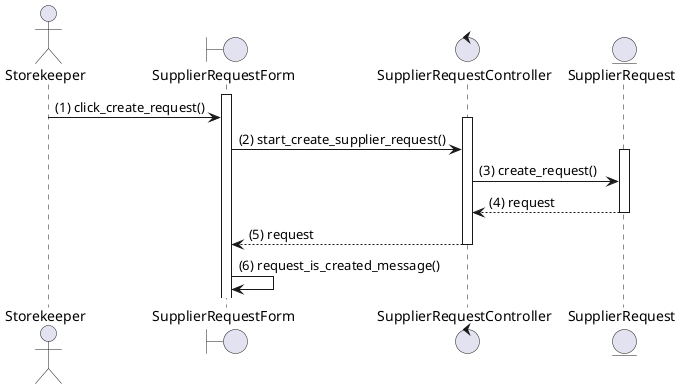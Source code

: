 @startuml
actor Storekeeper
boundary SupplierRequestForm
control  SupplierRequestController
entity SupplierRequest

activate SupplierRequestForm
Storekeeper -> SupplierRequestForm : (1) click_create_request()

activate SupplierRequestController
SupplierRequestForm -> SupplierRequestController : (2) start_create_supplier_request()

activate SupplierRequest
SupplierRequestController -> SupplierRequest : (3) create_request()
SupplierRequest --> SupplierRequestController : (4) request
deactivate SupplierRequest

SupplierRequestController --> SupplierRequestForm : (5) request
deactivate SupplierRequestController

SupplierRequestForm -> SupplierRequestForm : (6) request_is_created_message()



@enduml
